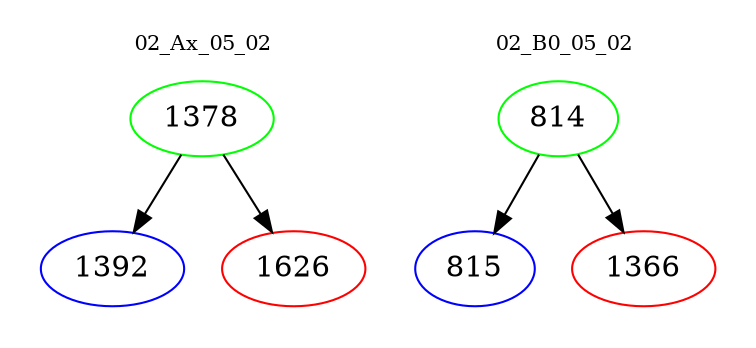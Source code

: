 digraph{
subgraph cluster_0 {
color = white
label = "02_Ax_05_02";
fontsize=10;
T0_1378 [label="1378", color="green"]
T0_1378 -> T0_1392 [color="black"]
T0_1392 [label="1392", color="blue"]
T0_1378 -> T0_1626 [color="black"]
T0_1626 [label="1626", color="red"]
}
subgraph cluster_1 {
color = white
label = "02_B0_05_02";
fontsize=10;
T1_814 [label="814", color="green"]
T1_814 -> T1_815 [color="black"]
T1_815 [label="815", color="blue"]
T1_814 -> T1_1366 [color="black"]
T1_1366 [label="1366", color="red"]
}
}
